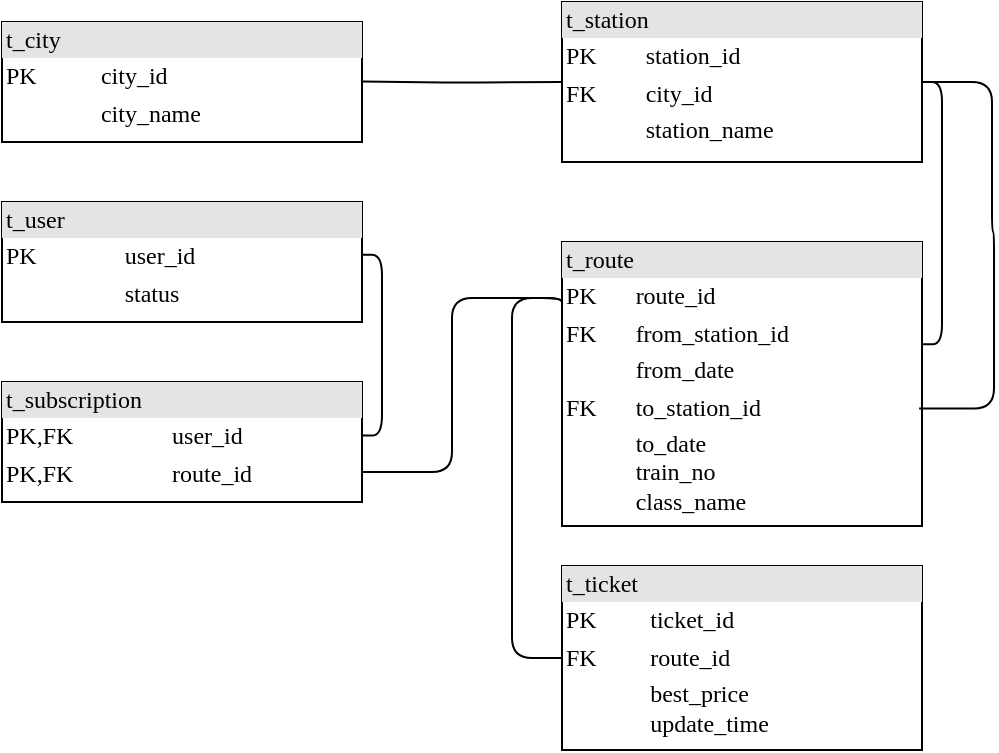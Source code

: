<mxfile version="25.0.3">
  <diagram name="Page-1" id="2ca16b54-16f6-2749-3443-fa8db7711227">
    <mxGraphModel dx="875" dy="544" grid="1" gridSize="10" guides="1" tooltips="1" connect="1" arrows="1" fold="1" page="0" pageScale="1" pageWidth="1100" pageHeight="850" background="none" math="0" shadow="0">
      <root>
        <mxCell id="0" />
        <mxCell id="1" parent="0" />
        <mxCell id="2ed32ef02a7f4228-1" value="&lt;div style=&quot;box-sizing:border-box;width:100%;background:#e4e4e4;padding:2px;&quot;&gt;t_city&lt;/div&gt;&lt;table style=&quot;width:100%;font-size:1em;&quot; cellpadding=&quot;2&quot; cellspacing=&quot;0&quot;&gt;&lt;tbody&gt;&lt;tr&gt;&lt;td&gt;PK&lt;/td&gt;&lt;td&gt;city_id&lt;/td&gt;&lt;/tr&gt;&lt;tr&gt;&lt;td&gt;&lt;/td&gt;&lt;td&gt;city_name&lt;/td&gt;&lt;/tr&gt;&lt;tr&gt;&lt;td&gt;&lt;/td&gt;&lt;td&gt;&lt;br&gt;&lt;/td&gt;&lt;/tr&gt;&lt;/tbody&gt;&lt;/table&gt;" style="verticalAlign=top;align=left;overflow=fill;html=1;rounded=0;shadow=0;comic=0;labelBackgroundColor=none;strokeWidth=1;fontFamily=Verdana;fontSize=12" parent="1" vertex="1">
          <mxGeometry x="305" y="248" width="180" height="60" as="geometry" />
        </mxCell>
        <mxCell id="2ed32ef02a7f4228-2" value="&lt;div style=&quot;box-sizing: border-box ; width: 100% ; background: #e4e4e4 ; padding: 2px&quot;&gt;t_station&lt;/div&gt;&lt;table style=&quot;width: 100% ; font-size: 1em&quot; cellpadding=&quot;2&quot; cellspacing=&quot;0&quot;&gt;&lt;tbody&gt;&lt;tr&gt;&lt;td&gt;PK&lt;/td&gt;&lt;td&gt;station_id&lt;/td&gt;&lt;/tr&gt;&lt;tr&gt;&lt;td&gt;FK&lt;/td&gt;&lt;td&gt;city_id&lt;/td&gt;&lt;/tr&gt;&lt;tr&gt;&lt;td&gt;&lt;/td&gt;&lt;td&gt;station_name&lt;/td&gt;&lt;/tr&gt;&lt;tr&gt;&lt;td&gt;&lt;br&gt;&lt;/td&gt;&lt;td&gt;&lt;/td&gt;&lt;/tr&gt;&lt;/tbody&gt;&lt;/table&gt;" style="verticalAlign=top;align=left;overflow=fill;html=1;rounded=0;shadow=0;comic=0;labelBackgroundColor=none;strokeWidth=1;fontFamily=Verdana;fontSize=12" parent="1" vertex="1">
          <mxGeometry x="585" y="238" width="180" height="80" as="geometry" />
        </mxCell>
        <mxCell id="2ed32ef02a7f4228-5" value="&lt;div style=&quot;box-sizing:border-box;width:100%;background:#e4e4e4;padding:2px;&quot;&gt;t_ticket&lt;/div&gt;&lt;table style=&quot;width:100%;font-size:1em;&quot; cellpadding=&quot;2&quot; cellspacing=&quot;0&quot;&gt;&lt;tbody&gt;&lt;tr&gt;&lt;td&gt;PK&lt;/td&gt;&lt;td&gt;ticket_id&lt;/td&gt;&lt;/tr&gt;&lt;tr&gt;&lt;td&gt;FK&lt;/td&gt;&lt;td&gt;route_id&lt;br&gt;&lt;/td&gt;&lt;/tr&gt;&lt;tr&gt;&lt;td&gt;&lt;br&gt;&lt;/td&gt;&lt;td&gt;best_price&lt;br&gt;update_time&lt;br&gt;&lt;/td&gt;&lt;/tr&gt;&lt;/tbody&gt;&lt;/table&gt;" style="verticalAlign=top;align=left;overflow=fill;html=1;rounded=0;shadow=0;comic=0;labelBackgroundColor=none;strokeWidth=1;fontFamily=Verdana;fontSize=12" parent="1" vertex="1">
          <mxGeometry x="585" y="520" width="180" height="92" as="geometry" />
        </mxCell>
        <mxCell id="2ed32ef02a7f4228-7" value="&lt;div style=&quot;box-sizing: border-box ; width: 100% ; background: #e4e4e4 ; padding: 2px&quot;&gt;t_route&lt;/div&gt;&lt;table style=&quot;width: 100% ; font-size: 1em&quot; cellpadding=&quot;2&quot; cellspacing=&quot;0&quot;&gt;&lt;tbody&gt;&lt;tr&gt;&lt;td&gt;PK&lt;/td&gt;&lt;td&gt;route_id&lt;/td&gt;&lt;/tr&gt;&lt;tr&gt;&lt;td&gt;FK&lt;/td&gt;&lt;td&gt;from_station_id&lt;/td&gt;&lt;/tr&gt;&lt;tr&gt;&lt;td&gt;&lt;/td&gt;&lt;td&gt;from_date&lt;/td&gt;&lt;/tr&gt;&lt;tr&gt;&lt;td&gt;FK&lt;/td&gt;&lt;td&gt;to_station_id&lt;/td&gt;&lt;/tr&gt;&lt;tr&gt;&lt;td&gt;&lt;br&gt;&lt;/td&gt;&lt;td&gt;to_date&lt;br&gt;train_no&lt;br&gt;class_name&lt;/td&gt;&lt;/tr&gt;&lt;/tbody&gt;&lt;/table&gt;" style="verticalAlign=top;align=left;overflow=fill;html=1;rounded=0;shadow=0;comic=0;labelBackgroundColor=none;strokeWidth=1;fontFamily=Verdana;fontSize=12" parent="1" vertex="1">
          <mxGeometry x="585" y="358" width="180" height="142" as="geometry" />
        </mxCell>
        <mxCell id="2ed32ef02a7f4228-9" value="&lt;div style=&quot;box-sizing:border-box;width:100%;background:#e4e4e4;padding:2px;&quot;&gt;t_user&lt;/div&gt;&lt;table style=&quot;width:100%;font-size:1em;&quot; cellpadding=&quot;2&quot; cellspacing=&quot;0&quot;&gt;&lt;tbody&gt;&lt;tr&gt;&lt;td&gt;PK&lt;/td&gt;&lt;td&gt;user_id&lt;br&gt;&lt;/td&gt;&lt;/tr&gt;&lt;tr&gt;&lt;td&gt;&lt;br&gt;&lt;/td&gt;&lt;td&gt;status&lt;/td&gt;&lt;/tr&gt;&lt;tr&gt;&lt;td&gt;&lt;/td&gt;&lt;td&gt;&lt;br&gt;&lt;/td&gt;&lt;/tr&gt;&lt;/tbody&gt;&lt;/table&gt;" style="verticalAlign=top;align=left;overflow=fill;html=1;rounded=0;shadow=0;comic=0;labelBackgroundColor=none;strokeWidth=1;fontFamily=Verdana;fontSize=12" parent="1" vertex="1">
          <mxGeometry x="305" y="338" width="180" height="60" as="geometry" />
        </mxCell>
        <mxCell id="2ed32ef02a7f4228-10" value="&lt;div style=&quot;box-sizing: border-box ; width: 100% ; background: #e4e4e4 ; padding: 2px&quot;&gt;t_subscription&lt;/div&gt;&lt;table style=&quot;width: 100% ; font-size: 1em&quot; cellpadding=&quot;2&quot; cellspacing=&quot;0&quot;&gt;&lt;tbody&gt;&lt;tr&gt;&lt;td&gt;PK,FK&lt;/td&gt;&lt;td&gt;user_id&lt;/td&gt;&lt;/tr&gt;&lt;tr&gt;&lt;td&gt;PK,FK&lt;/td&gt;&lt;td&gt;route_id&lt;/td&gt;&lt;/tr&gt;&lt;tr&gt;&lt;td&gt;&lt;/td&gt;&lt;td&gt;&lt;/td&gt;&lt;/tr&gt;&lt;tr&gt;&lt;td&gt;&lt;/td&gt;&lt;td&gt;&lt;br&gt;&lt;/td&gt;&lt;/tr&gt;&lt;/tbody&gt;&lt;/table&gt;" style="verticalAlign=top;align=left;overflow=fill;html=1;rounded=0;shadow=0;comic=0;labelBackgroundColor=none;strokeWidth=1;fontFamily=Verdana;fontSize=12" parent="1" vertex="1">
          <mxGeometry x="305" y="428" width="180" height="60" as="geometry" />
        </mxCell>
        <mxCell id="QsXB9ldccNtD4UC5DK-i-2" value="" style="endArrow=none;html=1;rounded=1;endFill=0;edgeStyle=orthogonalEdgeStyle;entryX=0;entryY=0.5;entryDx=0;entryDy=0;endSize=2;curved=0;" parent="1" target="2ed32ef02a7f4228-2" edge="1">
          <mxGeometry relative="1" as="geometry">
            <mxPoint x="485" y="277.76" as="sourcePoint" />
            <mxPoint x="585" y="277.76" as="targetPoint" />
          </mxGeometry>
        </mxCell>
        <mxCell id="QsXB9ldccNtD4UC5DK-i-4" value="" style="endArrow=none;html=1;rounded=1;endFill=0;edgeStyle=orthogonalEdgeStyle;entryX=1.003;entryY=0.36;entryDx=0;entryDy=0;exitX=1;exitY=0.5;exitDx=0;exitDy=0;entryPerimeter=0;endSize=2;curved=0;" parent="1" source="2ed32ef02a7f4228-2" target="2ed32ef02a7f4228-7" edge="1">
          <mxGeometry relative="1" as="geometry">
            <mxPoint x="765" y="277.64" as="sourcePoint" />
            <mxPoint x="865" y="277.88" as="targetPoint" />
          </mxGeometry>
        </mxCell>
        <mxCell id="QsXB9ldccNtD4UC5DK-i-6" value="" style="endArrow=none;html=1;rounded=1;endFill=0;edgeStyle=orthogonalEdgeStyle;entryX=0.992;entryY=0.586;entryDx=0;entryDy=0;exitX=1;exitY=0.5;exitDx=0;exitDy=0;entryPerimeter=0;endSize=2;curved=0;" parent="1" source="2ed32ef02a7f4228-2" target="2ed32ef02a7f4228-7" edge="1">
          <mxGeometry relative="1" as="geometry">
            <mxPoint x="800" y="290" as="sourcePoint" />
            <mxPoint x="801" y="415" as="targetPoint" />
            <Array as="points">
              <mxPoint x="800" y="278" />
              <mxPoint x="800" y="353" />
              <mxPoint x="801" y="353" />
              <mxPoint x="801" y="441" />
            </Array>
          </mxGeometry>
        </mxCell>
        <mxCell id="QsXB9ldccNtD4UC5DK-i-8" value="" style="endArrow=none;html=1;rounded=1;endFill=0;edgeStyle=orthogonalEdgeStyle;entryX=1;entryY=0.446;entryDx=0;entryDy=0;exitX=0.998;exitY=0.44;exitDx=0;exitDy=0;entryPerimeter=0;exitPerimeter=0;strokeWidth=1;endSize=2;curved=0;" parent="1" source="2ed32ef02a7f4228-9" target="2ed32ef02a7f4228-10" edge="1">
          <mxGeometry relative="1" as="geometry">
            <mxPoint x="510" y="338" as="sourcePoint" />
            <mxPoint x="511" y="463" as="targetPoint" />
          </mxGeometry>
        </mxCell>
        <mxCell id="QsXB9ldccNtD4UC5DK-i-10" value="" style="endArrow=none;html=1;rounded=1;endFill=0;edgeStyle=orthogonalEdgeStyle;exitX=1;exitY=0.75;exitDx=0;exitDy=0;strokeWidth=1;endSize=2;entryX=0;entryY=0.227;entryDx=0;entryDy=0;entryPerimeter=0;startSize=2;startArrow=none;startFill=0;jumpSize=4;curved=0;" parent="1" source="2ed32ef02a7f4228-10" target="2ed32ef02a7f4228-7" edge="1">
          <mxGeometry relative="1" as="geometry">
            <mxPoint x="530" y="428" as="sourcePoint" />
            <mxPoint x="520" y="380" as="targetPoint" />
            <Array as="points">
              <mxPoint x="530" y="473" />
              <mxPoint x="530" y="386" />
            </Array>
          </mxGeometry>
        </mxCell>
        <mxCell id="QsXB9ldccNtD4UC5DK-i-13" value="" style="endArrow=none;html=1;rounded=1;endFill=0;edgeStyle=orthogonalEdgeStyle;exitX=0;exitY=0.5;exitDx=0;exitDy=0;strokeWidth=1;endSize=2;startSize=2;startArrow=none;startFill=0;entryX=0;entryY=0.226;entryDx=0;entryDy=0;entryPerimeter=0;curved=0;" parent="1" source="2ed32ef02a7f4228-5" target="2ed32ef02a7f4228-7" edge="1">
          <mxGeometry relative="1" as="geometry">
            <mxPoint x="500" y="570.02" as="sourcePoint" />
            <mxPoint x="580" y="390" as="targetPoint" />
            <Array as="points">
              <mxPoint x="560" y="566" />
              <mxPoint x="560" y="386" />
              <mxPoint x="585" y="386" />
            </Array>
          </mxGeometry>
        </mxCell>
      </root>
    </mxGraphModel>
  </diagram>
</mxfile>
